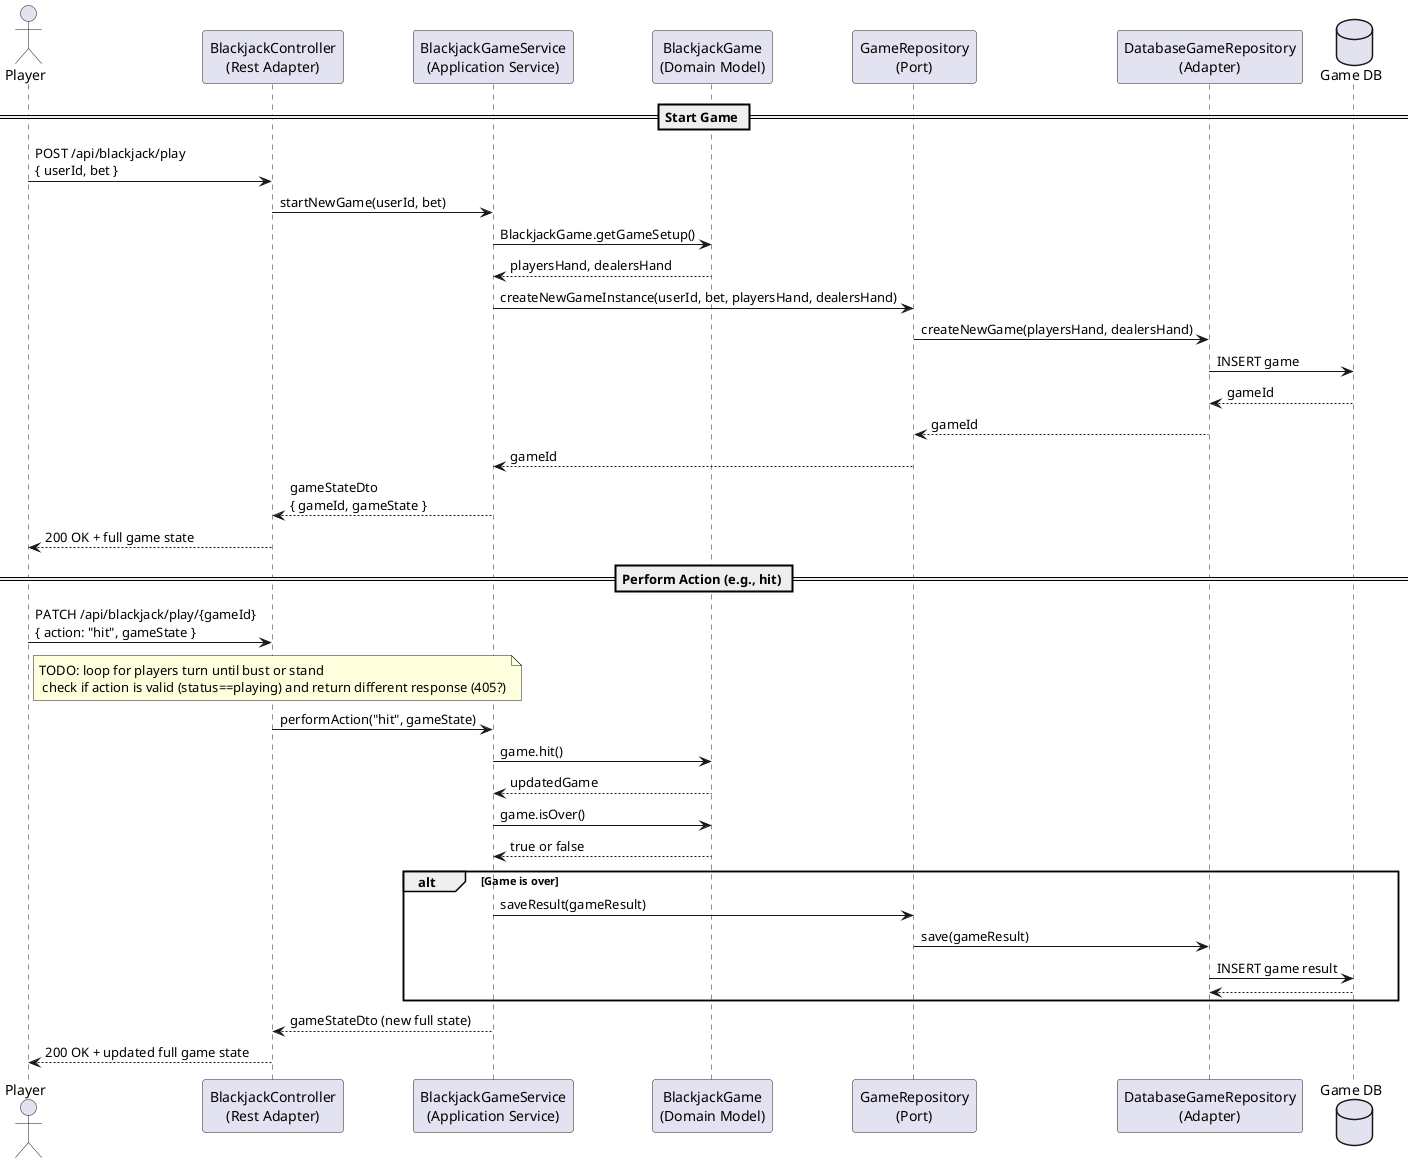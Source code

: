 @startuml
actor Player

participant "BlackjackController\n(Rest Adapter)" as Controller
participant "BlackjackGameService\n(Application Service)" as Service
participant "BlackjackGame\n(Domain Model)" as Domain
participant "GameRepository\n(Port)" as RepoPort
participant "DatabaseGameRepository\n(Adapter)" as RepoAdapter
database "Game DB" as DB

== Start Game ==

Player -> Controller : POST /api/blackjack/play\n{ userId, bet }
Controller -> Service : startNewGame(userId, bet)
Service -> Domain : BlackjackGame.getGameSetup()
Domain --> Service : playersHand, dealersHand
Service -> RepoPort : createNewGameInstance(userId, bet, playersHand, dealersHand)
RepoPort -> RepoAdapter : createNewGame(playersHand, dealersHand)
RepoAdapter -> DB : INSERT game
DB --> RepoAdapter : gameId
RepoAdapter --> RepoPort : gameId
RepoPort --> Service : gameId
Service --> Controller : gameStateDto\n{ gameId, gameState }
Controller --> Player : 200 OK + full game state

== Perform Action (e.g., hit) ==

Player -> Controller : PATCH /api/blackjack/play/{gameId}\n{ action: "hit", gameState }
note right of Player : TODO: loop for players turn until bust or stand\n check if action is valid (status==playing) and return different response (405?)
Controller -> Service : performAction("hit", gameState)
Service -> Domain : game.hit()
Domain --> Service : updatedGame

Service -> Domain : game.isOver()
Domain --> Service : true or false

alt Game is over
    Service -> RepoPort : saveResult(gameResult)
    RepoPort -> RepoAdapter : save(gameResult)
    RepoAdapter -> DB : INSERT game result
    DB --> RepoAdapter
end

Service --> Controller : gameStateDto (new full state)
Controller --> Player : 200 OK + updated full game state

@enduml
